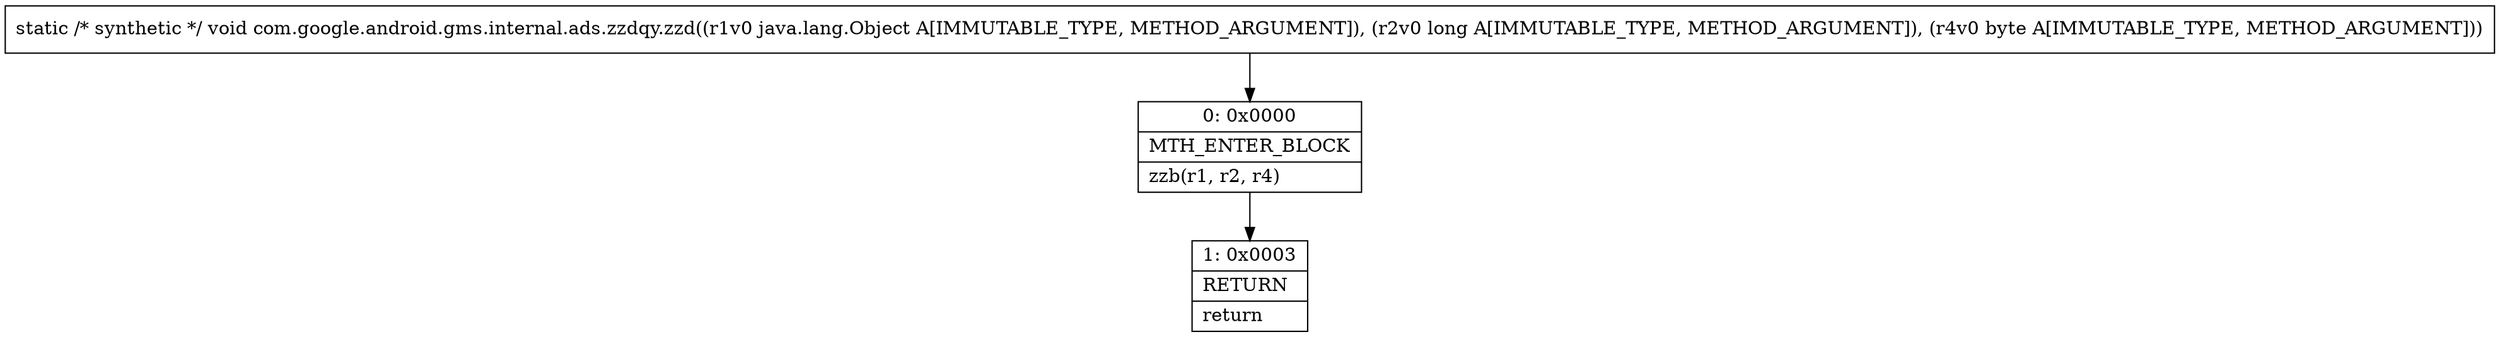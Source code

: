 digraph "CFG forcom.google.android.gms.internal.ads.zzdqy.zzd(Ljava\/lang\/Object;JB)V" {
Node_0 [shape=record,label="{0\:\ 0x0000|MTH_ENTER_BLOCK\l|zzb(r1, r2, r4)\l}"];
Node_1 [shape=record,label="{1\:\ 0x0003|RETURN\l|return\l}"];
MethodNode[shape=record,label="{static \/* synthetic *\/ void com.google.android.gms.internal.ads.zzdqy.zzd((r1v0 java.lang.Object A[IMMUTABLE_TYPE, METHOD_ARGUMENT]), (r2v0 long A[IMMUTABLE_TYPE, METHOD_ARGUMENT]), (r4v0 byte A[IMMUTABLE_TYPE, METHOD_ARGUMENT])) }"];
MethodNode -> Node_0;
Node_0 -> Node_1;
}

